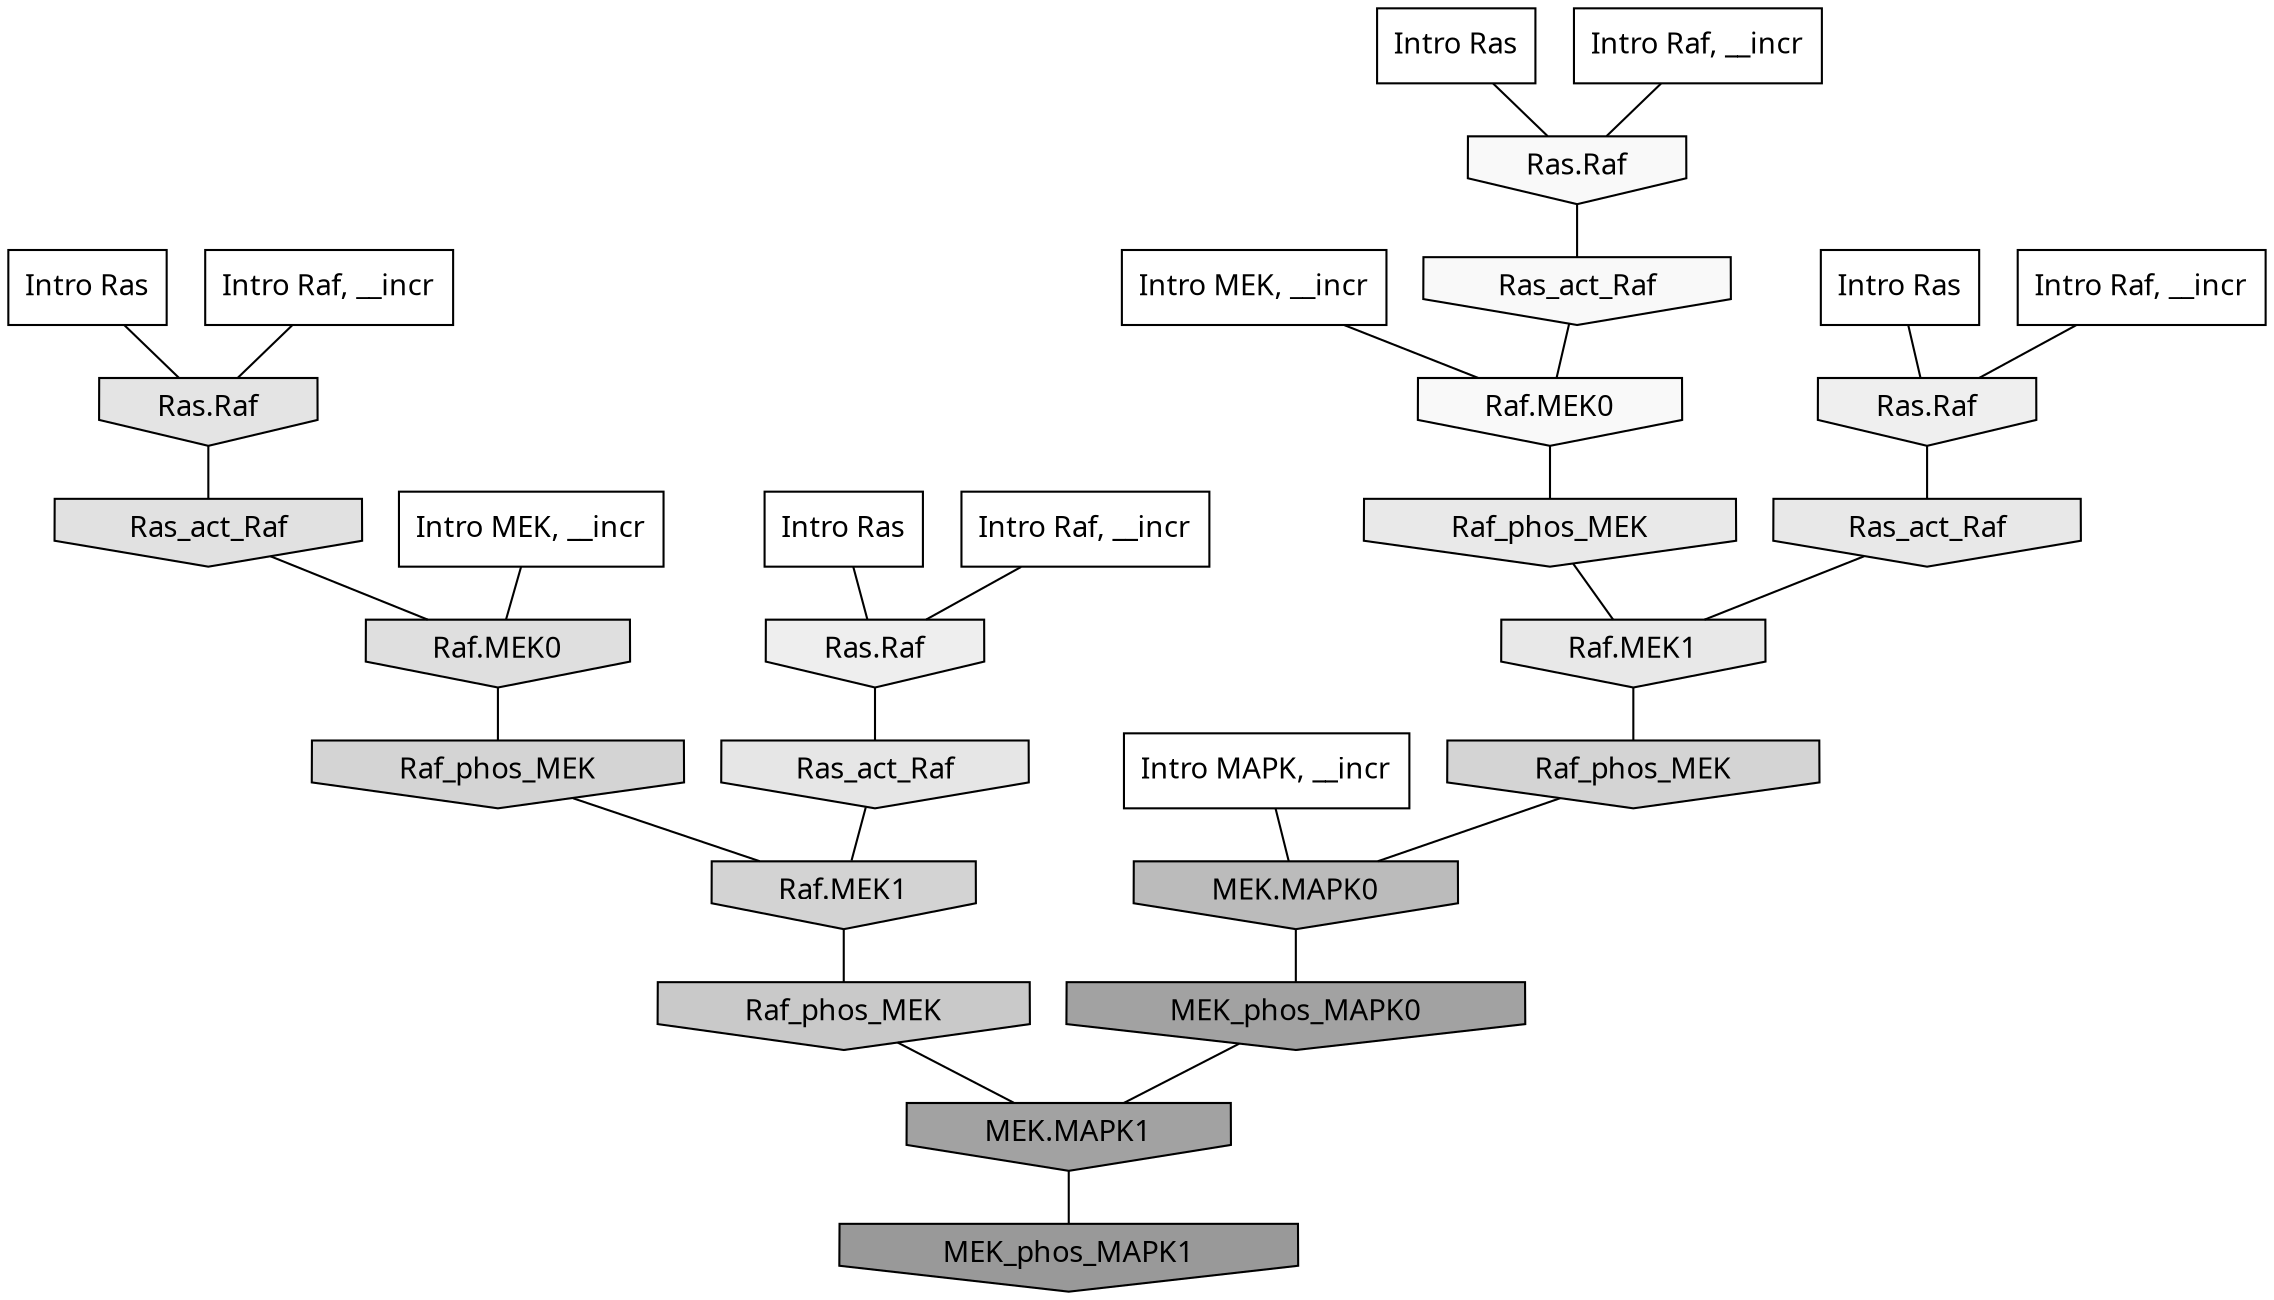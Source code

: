 digraph G{
  rankdir="TB";
  ranksep=0.30;
  node [fontname="CMU Serif"];
  edge [fontname="CMU Serif"];
  
  21 [label="Intro Ras", shape=rectangle, style=filled, fillcolor="0.000 0.000 1.000"]
  
  31 [label="Intro Ras", shape=rectangle, style=filled, fillcolor="0.000 0.000 1.000"]
  
  36 [label="Intro Ras", shape=rectangle, style=filled, fillcolor="0.000 0.000 1.000"]
  
  89 [label="Intro Ras", shape=rectangle, style=filled, fillcolor="0.000 0.000 1.000"]
  
  192 [label="Intro Raf, __incr", shape=rectangle, style=filled, fillcolor="0.000 0.000 1.000"]
  
  310 [label="Intro Raf, __incr", shape=rectangle, style=filled, fillcolor="0.000 0.000 1.000"]
  
  591 [label="Intro Raf, __incr", shape=rectangle, style=filled, fillcolor="0.000 0.000 1.000"]
  
  668 [label="Intro Raf, __incr", shape=rectangle, style=filled, fillcolor="0.000 0.000 1.000"]
  
  1127 [label="Intro MEK, __incr", shape=rectangle, style=filled, fillcolor="0.000 0.000 1.000"]
  
  1176 [label="Intro MEK, __incr", shape=rectangle, style=filled, fillcolor="0.000 0.000 1.000"]
  
  2292 [label="Intro MAPK, __incr", shape=rectangle, style=filled, fillcolor="0.000 0.000 1.000"]
  
  3541 [label="Ras.Raf", shape=invhouse, style=filled, fillcolor="0.000 0.000 0.976"]
  
  3577 [label="Ras_act_Raf", shape=invhouse, style=filled, fillcolor="0.000 0.000 0.973"]
  
  3579 [label="Raf.MEK0", shape=invhouse, style=filled, fillcolor="0.000 0.000 0.973"]
  
  4345 [label="Ras.Raf", shape=invhouse, style=filled, fillcolor="0.000 0.000 0.934"]
  
  4353 [label="Ras.Raf", shape=invhouse, style=filled, fillcolor="0.000 0.000 0.933"]
  
  4858 [label="Raf_phos_MEK", shape=invhouse, style=filled, fillcolor="0.000 0.000 0.913"]
  
  4992 [label="Ras_act_Raf", shape=invhouse, style=filled, fillcolor="0.000 0.000 0.907"]
  
  4994 [label="Raf.MEK1", shape=invhouse, style=filled, fillcolor="0.000 0.000 0.907"]
  
  5147 [label="Ras_act_Raf", shape=invhouse, style=filled, fillcolor="0.000 0.000 0.900"]
  
  5397 [label="Ras.Raf", shape=invhouse, style=filled, fillcolor="0.000 0.000 0.892"]
  
  5623 [label="Ras_act_Raf", shape=invhouse, style=filled, fillcolor="0.000 0.000 0.882"]
  
  5863 [label="Raf.MEK0", shape=invhouse, style=filled, fillcolor="0.000 0.000 0.874"]
  
  7458 [label="Raf_phos_MEK", shape=invhouse, style=filled, fillcolor="0.000 0.000 0.832"]
  
  7612 [label="Raf_phos_MEK", shape=invhouse, style=filled, fillcolor="0.000 0.000 0.829"]
  
  7709 [label="Raf.MEK1", shape=invhouse, style=filled, fillcolor="0.000 0.000 0.827"]
  
  9920 [label="Raf_phos_MEK", shape=invhouse, style=filled, fillcolor="0.000 0.000 0.787"]
  
  14866 [label="MEK.MAPK0", shape=invhouse, style=filled, fillcolor="0.000 0.000 0.731"]
  
  19421 [label="MEK_phos_MAPK0", shape=invhouse, style=filled, fillcolor="0.000 0.000 0.636"]
  
  19422 [label="MEK.MAPK1", shape=invhouse, style=filled, fillcolor="0.000 0.000 0.636"]
  
  20387 [label="MEK_phos_MAPK1", shape=invhouse, style=filled, fillcolor="0.000 0.000 0.600"]
  
  
  19422 -> 20387 [dir=none, color="0.000 0.000 0.000"] 
  19421 -> 19422 [dir=none, color="0.000 0.000 0.000"] 
  14866 -> 19421 [dir=none, color="0.000 0.000 0.000"] 
  9920 -> 19422 [dir=none, color="0.000 0.000 0.000"] 
  7709 -> 9920 [dir=none, color="0.000 0.000 0.000"] 
  7612 -> 7709 [dir=none, color="0.000 0.000 0.000"] 
  7458 -> 14866 [dir=none, color="0.000 0.000 0.000"] 
  5863 -> 7612 [dir=none, color="0.000 0.000 0.000"] 
  5623 -> 5863 [dir=none, color="0.000 0.000 0.000"] 
  5397 -> 5623 [dir=none, color="0.000 0.000 0.000"] 
  5147 -> 7709 [dir=none, color="0.000 0.000 0.000"] 
  4994 -> 7458 [dir=none, color="0.000 0.000 0.000"] 
  4992 -> 4994 [dir=none, color="0.000 0.000 0.000"] 
  4858 -> 4994 [dir=none, color="0.000 0.000 0.000"] 
  4353 -> 5147 [dir=none, color="0.000 0.000 0.000"] 
  4345 -> 4992 [dir=none, color="0.000 0.000 0.000"] 
  3579 -> 4858 [dir=none, color="0.000 0.000 0.000"] 
  3577 -> 3579 [dir=none, color="0.000 0.000 0.000"] 
  3541 -> 3577 [dir=none, color="0.000 0.000 0.000"] 
  2292 -> 14866 [dir=none, color="0.000 0.000 0.000"] 
  1176 -> 3579 [dir=none, color="0.000 0.000 0.000"] 
  1127 -> 5863 [dir=none, color="0.000 0.000 0.000"] 
  668 -> 3541 [dir=none, color="0.000 0.000 0.000"] 
  591 -> 5397 [dir=none, color="0.000 0.000 0.000"] 
  310 -> 4353 [dir=none, color="0.000 0.000 0.000"] 
  192 -> 4345 [dir=none, color="0.000 0.000 0.000"] 
  89 -> 3541 [dir=none, color="0.000 0.000 0.000"] 
  36 -> 4353 [dir=none, color="0.000 0.000 0.000"] 
  31 -> 4345 [dir=none, color="0.000 0.000 0.000"] 
  21 -> 5397 [dir=none, color="0.000 0.000 0.000"] 
  
  }
